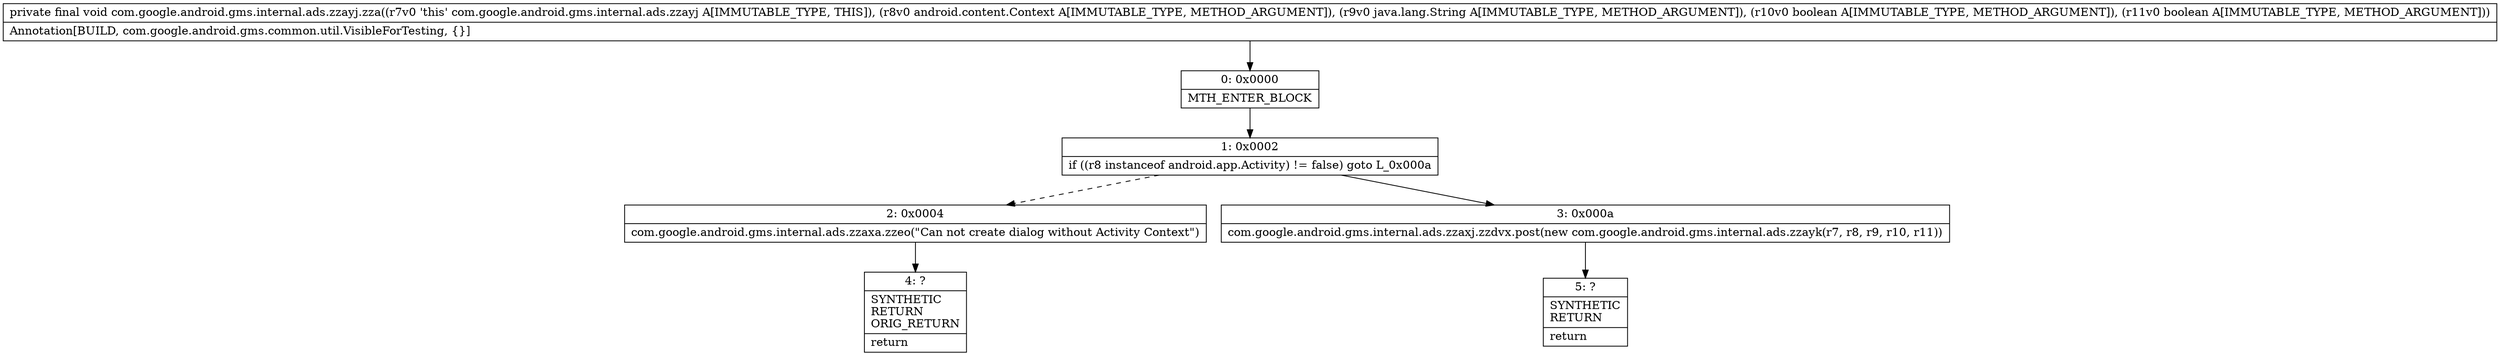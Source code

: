digraph "CFG forcom.google.android.gms.internal.ads.zzayj.zza(Landroid\/content\/Context;Ljava\/lang\/String;ZZ)V" {
Node_0 [shape=record,label="{0\:\ 0x0000|MTH_ENTER_BLOCK\l}"];
Node_1 [shape=record,label="{1\:\ 0x0002|if ((r8 instanceof android.app.Activity) != false) goto L_0x000a\l}"];
Node_2 [shape=record,label="{2\:\ 0x0004|com.google.android.gms.internal.ads.zzaxa.zzeo(\"Can not create dialog without Activity Context\")\l}"];
Node_3 [shape=record,label="{3\:\ 0x000a|com.google.android.gms.internal.ads.zzaxj.zzdvx.post(new com.google.android.gms.internal.ads.zzayk(r7, r8, r9, r10, r11))\l}"];
Node_4 [shape=record,label="{4\:\ ?|SYNTHETIC\lRETURN\lORIG_RETURN\l|return\l}"];
Node_5 [shape=record,label="{5\:\ ?|SYNTHETIC\lRETURN\l|return\l}"];
MethodNode[shape=record,label="{private final void com.google.android.gms.internal.ads.zzayj.zza((r7v0 'this' com.google.android.gms.internal.ads.zzayj A[IMMUTABLE_TYPE, THIS]), (r8v0 android.content.Context A[IMMUTABLE_TYPE, METHOD_ARGUMENT]), (r9v0 java.lang.String A[IMMUTABLE_TYPE, METHOD_ARGUMENT]), (r10v0 boolean A[IMMUTABLE_TYPE, METHOD_ARGUMENT]), (r11v0 boolean A[IMMUTABLE_TYPE, METHOD_ARGUMENT]))  | Annotation[BUILD, com.google.android.gms.common.util.VisibleForTesting, \{\}]\l}"];
MethodNode -> Node_0;
Node_0 -> Node_1;
Node_1 -> Node_2[style=dashed];
Node_1 -> Node_3;
Node_2 -> Node_4;
Node_3 -> Node_5;
}


